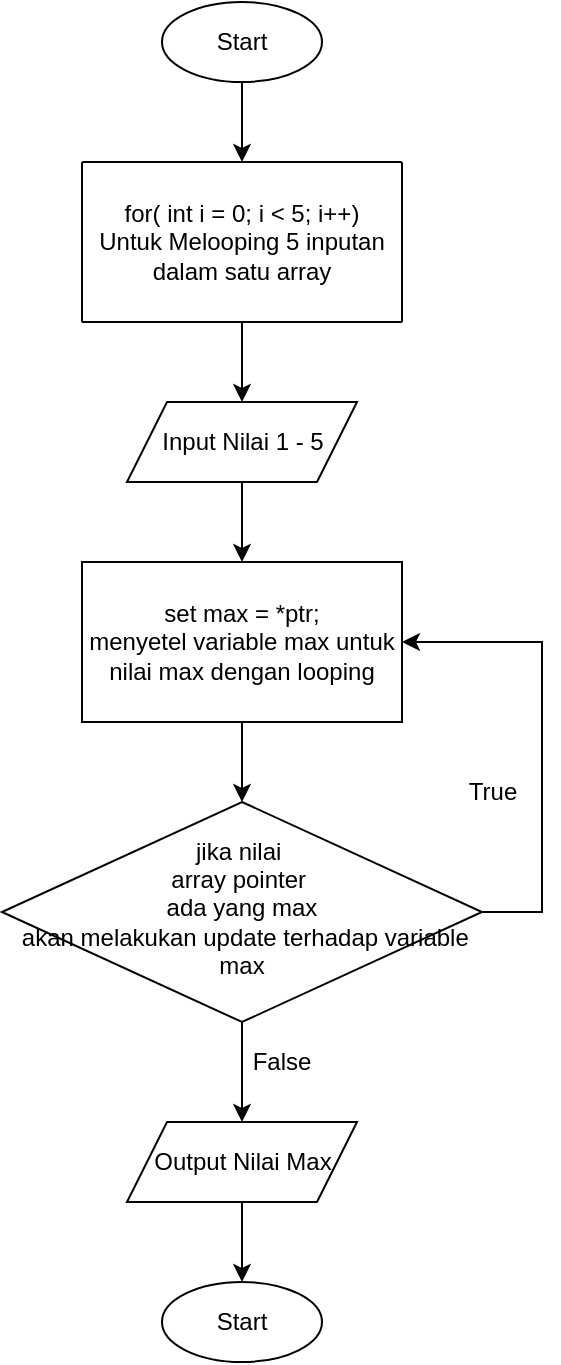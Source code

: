<mxfile version="24.7.16">
  <diagram id="C5RBs43oDa-KdzZeNtuy" name="Page-1">
    <mxGraphModel dx="1366" dy="781" grid="1" gridSize="10" guides="1" tooltips="1" connect="1" arrows="1" fold="1" page="1" pageScale="1" pageWidth="827" pageHeight="1169" math="0" shadow="0">
      <root>
        <mxCell id="WIyWlLk6GJQsqaUBKTNV-0" />
        <mxCell id="WIyWlLk6GJQsqaUBKTNV-1" parent="WIyWlLk6GJQsqaUBKTNV-0" />
        <mxCell id="YGptp0DmgvDaWWcgnBFP-26" value="" style="edgeStyle=orthogonalEdgeStyle;rounded=0;orthogonalLoop=1;jettySize=auto;html=1;" edge="1" parent="WIyWlLk6GJQsqaUBKTNV-1" source="YGptp0DmgvDaWWcgnBFP-0" target="YGptp0DmgvDaWWcgnBFP-24">
          <mxGeometry relative="1" as="geometry" />
        </mxCell>
        <mxCell id="YGptp0DmgvDaWWcgnBFP-0" value="Start" style="ellipse;whiteSpace=wrap;html=1;" vertex="1" parent="WIyWlLk6GJQsqaUBKTNV-1">
          <mxGeometry x="400" y="90" width="80" height="40" as="geometry" />
        </mxCell>
        <mxCell id="YGptp0DmgvDaWWcgnBFP-13" value="" style="edgeStyle=orthogonalEdgeStyle;rounded=0;orthogonalLoop=1;jettySize=auto;html=1;" edge="1" parent="WIyWlLk6GJQsqaUBKTNV-1" source="YGptp0DmgvDaWWcgnBFP-1" target="YGptp0DmgvDaWWcgnBFP-3">
          <mxGeometry relative="1" as="geometry">
            <mxPoint x="490" y="360" as="targetPoint" />
            <Array as="points" />
          </mxGeometry>
        </mxCell>
        <mxCell id="YGptp0DmgvDaWWcgnBFP-1" value="&lt;div&gt;Input Nilai 1 - 5&lt;/div&gt;" style="shape=parallelogram;perimeter=parallelogramPerimeter;whiteSpace=wrap;html=1;fixedSize=1;" vertex="1" parent="WIyWlLk6GJQsqaUBKTNV-1">
          <mxGeometry x="382.5" y="290" width="115" height="40" as="geometry" />
        </mxCell>
        <mxCell id="YGptp0DmgvDaWWcgnBFP-6" value="" style="edgeStyle=orthogonalEdgeStyle;rounded=0;orthogonalLoop=1;jettySize=auto;html=1;entryX=0.5;entryY=0;entryDx=0;entryDy=0;" edge="1" parent="WIyWlLk6GJQsqaUBKTNV-1" source="YGptp0DmgvDaWWcgnBFP-3" target="YGptp0DmgvDaWWcgnBFP-22">
          <mxGeometry relative="1" as="geometry">
            <mxPoint x="440" y="490.0" as="targetPoint" />
          </mxGeometry>
        </mxCell>
        <mxCell id="YGptp0DmgvDaWWcgnBFP-3" value="&lt;div&gt;set max = *ptr;&lt;/div&gt;&lt;div&gt;menyetel variable max untuk nilai max dengan looping&lt;br&gt;&lt;/div&gt;" style="rounded=1;whiteSpace=wrap;html=1;fontSize=12;glass=0;strokeWidth=1;shadow=0;arcSize=0;" vertex="1" parent="WIyWlLk6GJQsqaUBKTNV-1">
          <mxGeometry x="360" y="370" width="160" height="80" as="geometry" />
        </mxCell>
        <mxCell id="YGptp0DmgvDaWWcgnBFP-34" value="" style="edgeStyle=orthogonalEdgeStyle;rounded=0;orthogonalLoop=1;jettySize=auto;html=1;entryX=1;entryY=0.5;entryDx=0;entryDy=0;" edge="1" parent="WIyWlLk6GJQsqaUBKTNV-1" source="YGptp0DmgvDaWWcgnBFP-22" target="YGptp0DmgvDaWWcgnBFP-3">
          <mxGeometry relative="1" as="geometry">
            <mxPoint x="695.5" y="580" as="targetPoint" />
            <Array as="points">
              <mxPoint x="590" y="545" />
              <mxPoint x="590" y="410" />
            </Array>
          </mxGeometry>
        </mxCell>
        <mxCell id="YGptp0DmgvDaWWcgnBFP-37" value="" style="edgeStyle=orthogonalEdgeStyle;rounded=0;orthogonalLoop=1;jettySize=auto;html=1;" edge="1" parent="WIyWlLk6GJQsqaUBKTNV-1" source="YGptp0DmgvDaWWcgnBFP-22" target="YGptp0DmgvDaWWcgnBFP-36">
          <mxGeometry relative="1" as="geometry" />
        </mxCell>
        <mxCell id="YGptp0DmgvDaWWcgnBFP-22" value="&lt;div&gt;jika nilai&amp;nbsp;&lt;/div&gt;&lt;div&gt;array pointer&amp;nbsp;&lt;/div&gt;&lt;div&gt;ada yang max &lt;/div&gt;&amp;nbsp;akan melakukan update terhadap variable max" style="rhombus;whiteSpace=wrap;html=1;shadow=0;fontFamily=Helvetica;fontSize=12;align=center;strokeWidth=1;spacing=6;spacingTop=-4;" vertex="1" parent="WIyWlLk6GJQsqaUBKTNV-1">
          <mxGeometry x="320" y="490" width="240" height="110" as="geometry" />
        </mxCell>
        <mxCell id="YGptp0DmgvDaWWcgnBFP-27" value="" style="edgeStyle=orthogonalEdgeStyle;rounded=0;orthogonalLoop=1;jettySize=auto;html=1;entryX=0.5;entryY=0;entryDx=0;entryDy=0;" edge="1" parent="WIyWlLk6GJQsqaUBKTNV-1" source="YGptp0DmgvDaWWcgnBFP-24" target="YGptp0DmgvDaWWcgnBFP-1">
          <mxGeometry relative="1" as="geometry" />
        </mxCell>
        <mxCell id="YGptp0DmgvDaWWcgnBFP-24" value="&lt;div&gt;for( int i = 0; i &amp;lt; 5; i++)&lt;/div&gt;&lt;div&gt;Untuk Melooping 5 inputan dalam satu array&lt;br&gt;&lt;/div&gt;" style="rounded=1;whiteSpace=wrap;html=1;arcSize=1;" vertex="1" parent="WIyWlLk6GJQsqaUBKTNV-1">
          <mxGeometry x="360" y="170" width="160" height="80" as="geometry" />
        </mxCell>
        <mxCell id="YGptp0DmgvDaWWcgnBFP-35" value="True" style="text;html=1;align=center;verticalAlign=middle;resizable=0;points=[];autosize=1;strokeColor=none;fillColor=none;" vertex="1" parent="WIyWlLk6GJQsqaUBKTNV-1">
          <mxGeometry x="540" y="470" width="50" height="30" as="geometry" />
        </mxCell>
        <mxCell id="YGptp0DmgvDaWWcgnBFP-40" value="" style="edgeStyle=orthogonalEdgeStyle;rounded=0;orthogonalLoop=1;jettySize=auto;html=1;" edge="1" parent="WIyWlLk6GJQsqaUBKTNV-1" source="YGptp0DmgvDaWWcgnBFP-36" target="YGptp0DmgvDaWWcgnBFP-39">
          <mxGeometry relative="1" as="geometry" />
        </mxCell>
        <mxCell id="YGptp0DmgvDaWWcgnBFP-36" value="Output Nilai Max" style="shape=parallelogram;perimeter=parallelogramPerimeter;whiteSpace=wrap;html=1;fixedSize=1;" vertex="1" parent="WIyWlLk6GJQsqaUBKTNV-1">
          <mxGeometry x="382.5" y="650" width="115" height="40" as="geometry" />
        </mxCell>
        <mxCell id="YGptp0DmgvDaWWcgnBFP-38" value="False" style="text;html=1;align=center;verticalAlign=middle;whiteSpace=wrap;rounded=0;" vertex="1" parent="WIyWlLk6GJQsqaUBKTNV-1">
          <mxGeometry x="430" y="605" width="60" height="30" as="geometry" />
        </mxCell>
        <mxCell id="YGptp0DmgvDaWWcgnBFP-39" value="Start" style="ellipse;whiteSpace=wrap;html=1;" vertex="1" parent="WIyWlLk6GJQsqaUBKTNV-1">
          <mxGeometry x="400" y="730" width="80" height="40" as="geometry" />
        </mxCell>
      </root>
    </mxGraphModel>
  </diagram>
</mxfile>
